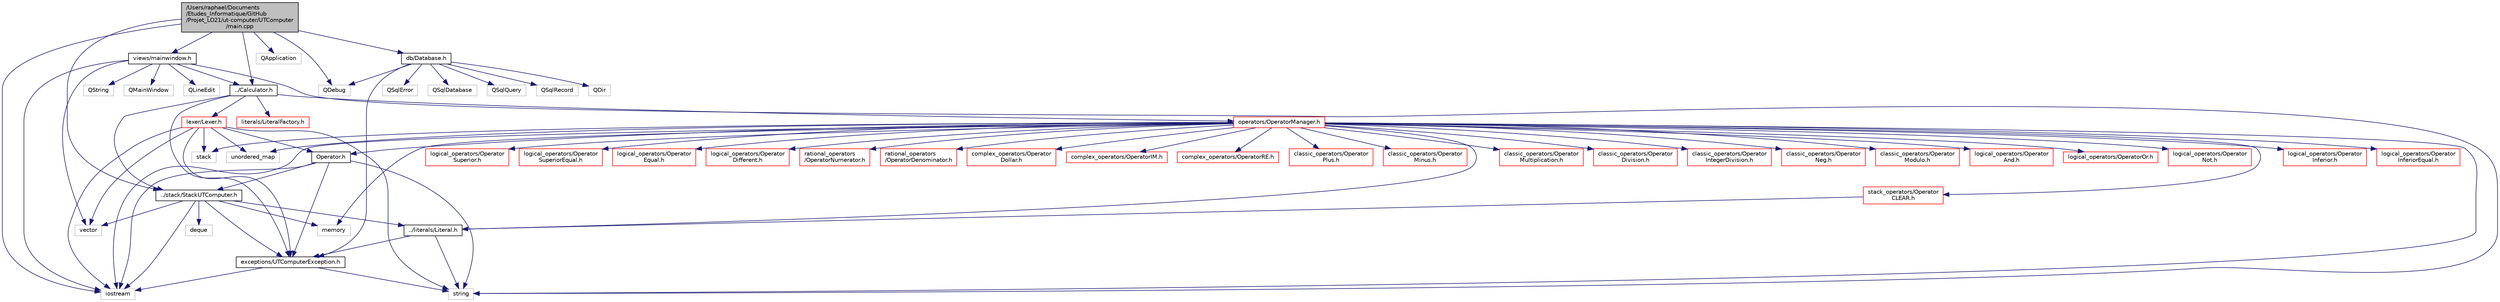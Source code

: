 digraph "/Users/raphael/Documents/Etudes_Informatique/GitHub/Projet_LO21/ut-computer/UTComputer/main.cpp"
{
  edge [fontname="Helvetica",fontsize="10",labelfontname="Helvetica",labelfontsize="10"];
  node [fontname="Helvetica",fontsize="10",shape=record];
  Node1 [label="/Users/raphael/Documents\l/Etudes_Informatique/GitHub\l/Projet_LO21/ut-computer/UTComputer\l/main.cpp",height=0.2,width=0.4,color="black", fillcolor="grey75", style="filled", fontcolor="black"];
  Node1 -> Node2 [color="midnightblue",fontsize="10",style="solid",fontname="Helvetica"];
  Node2 [label="iostream",height=0.2,width=0.4,color="grey75", fillcolor="white", style="filled"];
  Node1 -> Node3 [color="midnightblue",fontsize="10",style="solid",fontname="Helvetica"];
  Node3 [label="views/mainwindow.h",height=0.2,width=0.4,color="black", fillcolor="white", style="filled",URL="$mainwindow_8h.html"];
  Node3 -> Node4 [color="midnightblue",fontsize="10",style="solid",fontname="Helvetica"];
  Node4 [label="QMainWindow",height=0.2,width=0.4,color="grey75", fillcolor="white", style="filled"];
  Node3 -> Node5 [color="midnightblue",fontsize="10",style="solid",fontname="Helvetica"];
  Node5 [label="QLineEdit",height=0.2,width=0.4,color="grey75", fillcolor="white", style="filled"];
  Node3 -> Node6 [color="midnightblue",fontsize="10",style="solid",fontname="Helvetica"];
  Node6 [label="QString",height=0.2,width=0.4,color="grey75", fillcolor="white", style="filled"];
  Node3 -> Node7 [color="midnightblue",fontsize="10",style="solid",fontname="Helvetica"];
  Node7 [label="string",height=0.2,width=0.4,color="grey75", fillcolor="white", style="filled"];
  Node3 -> Node2 [color="midnightblue",fontsize="10",style="solid",fontname="Helvetica"];
  Node3 -> Node8 [color="midnightblue",fontsize="10",style="solid",fontname="Helvetica"];
  Node8 [label="vector",height=0.2,width=0.4,color="grey75", fillcolor="white", style="filled"];
  Node3 -> Node9 [color="midnightblue",fontsize="10",style="solid",fontname="Helvetica"];
  Node9 [label="../Calculator.h",height=0.2,width=0.4,color="black", fillcolor="white", style="filled",URL="$_calculator_8h.html"];
  Node9 -> Node10 [color="midnightblue",fontsize="10",style="solid",fontname="Helvetica"];
  Node10 [label="exceptions/UTComputerException.h",height=0.2,width=0.4,color="black", fillcolor="white", style="filled",URL="$_u_t_computer_exception_8h.html"];
  Node10 -> Node2 [color="midnightblue",fontsize="10",style="solid",fontname="Helvetica"];
  Node10 -> Node7 [color="midnightblue",fontsize="10",style="solid",fontname="Helvetica"];
  Node9 -> Node11 [color="midnightblue",fontsize="10",style="solid",fontname="Helvetica"];
  Node11 [label="operators/OperatorManager.h",height=0.2,width=0.4,color="red", fillcolor="white", style="filled",URL="$_operator_manager_8h.html"];
  Node11 -> Node2 [color="midnightblue",fontsize="10",style="solid",fontname="Helvetica"];
  Node11 -> Node12 [color="midnightblue",fontsize="10",style="solid",fontname="Helvetica"];
  Node12 [label="stack",height=0.2,width=0.4,color="grey75", fillcolor="white", style="filled"];
  Node11 -> Node13 [color="midnightblue",fontsize="10",style="solid",fontname="Helvetica"];
  Node13 [label="unordered_map",height=0.2,width=0.4,color="grey75", fillcolor="white", style="filled"];
  Node11 -> Node7 [color="midnightblue",fontsize="10",style="solid",fontname="Helvetica"];
  Node11 -> Node14 [color="midnightblue",fontsize="10",style="solid",fontname="Helvetica"];
  Node14 [label="memory",height=0.2,width=0.4,color="grey75", fillcolor="white", style="filled"];
  Node11 -> Node15 [color="midnightblue",fontsize="10",style="solid",fontname="Helvetica"];
  Node15 [label="../literals/Literal.h",height=0.2,width=0.4,color="black", fillcolor="white", style="filled",URL="$_literal_8h.html"];
  Node15 -> Node7 [color="midnightblue",fontsize="10",style="solid",fontname="Helvetica"];
  Node15 -> Node10 [color="midnightblue",fontsize="10",style="solid",fontname="Helvetica"];
  Node11 -> Node16 [color="midnightblue",fontsize="10",style="solid",fontname="Helvetica"];
  Node16 [label="Operator.h",height=0.2,width=0.4,color="black", fillcolor="white", style="filled",URL="$_operator_8h.html"];
  Node16 -> Node2 [color="midnightblue",fontsize="10",style="solid",fontname="Helvetica"];
  Node16 -> Node7 [color="midnightblue",fontsize="10",style="solid",fontname="Helvetica"];
  Node16 -> Node17 [color="midnightblue",fontsize="10",style="solid",fontname="Helvetica"];
  Node17 [label="../stack/StackUTComputer.h",height=0.2,width=0.4,color="black", fillcolor="white", style="filled",URL="$_stack_u_t_computer_8h.html"];
  Node17 -> Node2 [color="midnightblue",fontsize="10",style="solid",fontname="Helvetica"];
  Node17 -> Node18 [color="midnightblue",fontsize="10",style="solid",fontname="Helvetica"];
  Node18 [label="deque",height=0.2,width=0.4,color="grey75", fillcolor="white", style="filled"];
  Node17 -> Node14 [color="midnightblue",fontsize="10",style="solid",fontname="Helvetica"];
  Node17 -> Node8 [color="midnightblue",fontsize="10",style="solid",fontname="Helvetica"];
  Node17 -> Node10 [color="midnightblue",fontsize="10",style="solid",fontname="Helvetica"];
  Node17 -> Node15 [color="midnightblue",fontsize="10",style="solid",fontname="Helvetica"];
  Node16 -> Node10 [color="midnightblue",fontsize="10",style="solid",fontname="Helvetica"];
  Node11 -> Node19 [color="midnightblue",fontsize="10",style="solid",fontname="Helvetica"];
  Node19 [label="classic_operators/Operator\lPlus.h",height=0.2,width=0.4,color="red", fillcolor="white", style="filled",URL="$_operator_plus_8h.html"];
  Node11 -> Node20 [color="midnightblue",fontsize="10",style="solid",fontname="Helvetica"];
  Node20 [label="classic_operators/Operator\lMinus.h",height=0.2,width=0.4,color="red", fillcolor="white", style="filled",URL="$_operator_minus_8h.html"];
  Node11 -> Node21 [color="midnightblue",fontsize="10",style="solid",fontname="Helvetica"];
  Node21 [label="classic_operators/Operator\lMultiplication.h",height=0.2,width=0.4,color="red", fillcolor="white", style="filled",URL="$_operator_multiplication_8h.html"];
  Node11 -> Node22 [color="midnightblue",fontsize="10",style="solid",fontname="Helvetica"];
  Node22 [label="classic_operators/Operator\lDivision.h",height=0.2,width=0.4,color="red", fillcolor="white", style="filled",URL="$_operator_division_8h.html"];
  Node11 -> Node23 [color="midnightblue",fontsize="10",style="solid",fontname="Helvetica"];
  Node23 [label="classic_operators/Operator\lIntegerDivision.h",height=0.2,width=0.4,color="red", fillcolor="white", style="filled",URL="$_operator_integer_division_8h.html"];
  Node11 -> Node24 [color="midnightblue",fontsize="10",style="solid",fontname="Helvetica"];
  Node24 [label="classic_operators/Operator\lNeg.h",height=0.2,width=0.4,color="red", fillcolor="white", style="filled",URL="$_operator_neg_8h.html"];
  Node11 -> Node25 [color="midnightblue",fontsize="10",style="solid",fontname="Helvetica"];
  Node25 [label="classic_operators/Operator\lModulo.h",height=0.2,width=0.4,color="red", fillcolor="white", style="filled",URL="$_operator_modulo_8h.html"];
  Node11 -> Node26 [color="midnightblue",fontsize="10",style="solid",fontname="Helvetica"];
  Node26 [label="logical_operators/Operator\lAnd.h",height=0.2,width=0.4,color="red", fillcolor="white", style="filled",URL="$_operator_and_8h.html"];
  Node11 -> Node27 [color="midnightblue",fontsize="10",style="solid",fontname="Helvetica"];
  Node27 [label="logical_operators/OperatorOr.h",height=0.2,width=0.4,color="red", fillcolor="white", style="filled",URL="$_operator_or_8h.html"];
  Node11 -> Node28 [color="midnightblue",fontsize="10",style="solid",fontname="Helvetica"];
  Node28 [label="logical_operators/Operator\lNot.h",height=0.2,width=0.4,color="red", fillcolor="white", style="filled",URL="$_operator_not_8h.html"];
  Node11 -> Node29 [color="midnightblue",fontsize="10",style="solid",fontname="Helvetica"];
  Node29 [label="logical_operators/Operator\lInferior.h",height=0.2,width=0.4,color="red", fillcolor="white", style="filled",URL="$_operator_inferior_8h.html"];
  Node11 -> Node30 [color="midnightblue",fontsize="10",style="solid",fontname="Helvetica"];
  Node30 [label="logical_operators/Operator\lInferiorEqual.h",height=0.2,width=0.4,color="red", fillcolor="white", style="filled",URL="$_operator_inferior_equal_8h.html"];
  Node11 -> Node31 [color="midnightblue",fontsize="10",style="solid",fontname="Helvetica"];
  Node31 [label="logical_operators/Operator\lSuperior.h",height=0.2,width=0.4,color="red", fillcolor="white", style="filled",URL="$_operator_superior_8h.html"];
  Node11 -> Node32 [color="midnightblue",fontsize="10",style="solid",fontname="Helvetica"];
  Node32 [label="logical_operators/Operator\lSuperiorEqual.h",height=0.2,width=0.4,color="red", fillcolor="white", style="filled",URL="$_operator_superior_equal_8h.html"];
  Node11 -> Node33 [color="midnightblue",fontsize="10",style="solid",fontname="Helvetica"];
  Node33 [label="logical_operators/Operator\lEqual.h",height=0.2,width=0.4,color="red", fillcolor="white", style="filled",URL="$_operator_equal_8h.html"];
  Node11 -> Node34 [color="midnightblue",fontsize="10",style="solid",fontname="Helvetica"];
  Node34 [label="logical_operators/Operator\lDifferent.h",height=0.2,width=0.4,color="red", fillcolor="white", style="filled",URL="$_operator_different_8h.html"];
  Node11 -> Node35 [color="midnightblue",fontsize="10",style="solid",fontname="Helvetica"];
  Node35 [label="rational_operators\l/OperatorNumerator.h",height=0.2,width=0.4,color="red", fillcolor="white", style="filled",URL="$_operator_numerator_8h.html"];
  Node11 -> Node36 [color="midnightblue",fontsize="10",style="solid",fontname="Helvetica"];
  Node36 [label="rational_operators\l/OperatorDenominator.h",height=0.2,width=0.4,color="red", fillcolor="white", style="filled",URL="$_operator_denominator_8h.html"];
  Node11 -> Node37 [color="midnightblue",fontsize="10",style="solid",fontname="Helvetica"];
  Node37 [label="complex_operators/Operator\lDollar.h",height=0.2,width=0.4,color="red", fillcolor="white", style="filled",URL="$_operator_dollar_8h.html"];
  Node11 -> Node38 [color="midnightblue",fontsize="10",style="solid",fontname="Helvetica"];
  Node38 [label="complex_operators/OperatorIM.h",height=0.2,width=0.4,color="red", fillcolor="white", style="filled",URL="$_operator_i_m_8h.html"];
  Node11 -> Node39 [color="midnightblue",fontsize="10",style="solid",fontname="Helvetica"];
  Node39 [label="complex_operators/OperatorRE.h",height=0.2,width=0.4,color="red", fillcolor="white", style="filled",URL="$_operator_r_e_8h.html"];
  Node11 -> Node40 [color="midnightblue",fontsize="10",style="solid",fontname="Helvetica"];
  Node40 [label="stack_operators/Operator\lCLEAR.h",height=0.2,width=0.4,color="red", fillcolor="white", style="filled",URL="$_operator_c_l_e_a_r_8h.html"];
  Node40 -> Node15 [color="midnightblue",fontsize="10",style="solid",fontname="Helvetica"];
  Node9 -> Node17 [color="midnightblue",fontsize="10",style="solid",fontname="Helvetica"];
  Node9 -> Node41 [color="midnightblue",fontsize="10",style="solid",fontname="Helvetica"];
  Node41 [label="lexer/Lexer.h",height=0.2,width=0.4,color="red", fillcolor="white", style="filled",URL="$_lexer_8h.html",tooltip="File containing the LexerUTComputer class. "];
  Node41 -> Node2 [color="midnightblue",fontsize="10",style="solid",fontname="Helvetica"];
  Node41 -> Node7 [color="midnightblue",fontsize="10",style="solid",fontname="Helvetica"];
  Node41 -> Node8 [color="midnightblue",fontsize="10",style="solid",fontname="Helvetica"];
  Node41 -> Node12 [color="midnightblue",fontsize="10",style="solid",fontname="Helvetica"];
  Node41 -> Node13 [color="midnightblue",fontsize="10",style="solid",fontname="Helvetica"];
  Node41 -> Node16 [color="midnightblue",fontsize="10",style="solid",fontname="Helvetica"];
  Node41 -> Node10 [color="midnightblue",fontsize="10",style="solid",fontname="Helvetica"];
  Node9 -> Node42 [color="midnightblue",fontsize="10",style="solid",fontname="Helvetica"];
  Node42 [label="literals/LiteralFactory.h",height=0.2,width=0.4,color="red", fillcolor="white", style="filled",URL="$_literal_factory_8h.html"];
  Node1 -> Node43 [color="midnightblue",fontsize="10",style="solid",fontname="Helvetica"];
  Node43 [label="QApplication",height=0.2,width=0.4,color="grey75", fillcolor="white", style="filled"];
  Node1 -> Node17 [color="midnightblue",fontsize="10",style="solid",fontname="Helvetica"];
  Node1 -> Node44 [color="midnightblue",fontsize="10",style="solid",fontname="Helvetica"];
  Node44 [label="db/Database.h",height=0.2,width=0.4,color="black", fillcolor="white", style="filled",URL="$_database_8h.html"];
  Node44 -> Node45 [color="midnightblue",fontsize="10",style="solid",fontname="Helvetica"];
  Node45 [label="QSqlDatabase",height=0.2,width=0.4,color="grey75", fillcolor="white", style="filled"];
  Node44 -> Node46 [color="midnightblue",fontsize="10",style="solid",fontname="Helvetica"];
  Node46 [label="QDebug",height=0.2,width=0.4,color="grey75", fillcolor="white", style="filled"];
  Node44 -> Node47 [color="midnightblue",fontsize="10",style="solid",fontname="Helvetica"];
  Node47 [label="QSqlQuery",height=0.2,width=0.4,color="grey75", fillcolor="white", style="filled"];
  Node44 -> Node48 [color="midnightblue",fontsize="10",style="solid",fontname="Helvetica"];
  Node48 [label="QSqlRecord",height=0.2,width=0.4,color="grey75", fillcolor="white", style="filled"];
  Node44 -> Node49 [color="midnightblue",fontsize="10",style="solid",fontname="Helvetica"];
  Node49 [label="QDir",height=0.2,width=0.4,color="grey75", fillcolor="white", style="filled"];
  Node44 -> Node50 [color="midnightblue",fontsize="10",style="solid",fontname="Helvetica"];
  Node50 [label="QSqlError",height=0.2,width=0.4,color="grey75", fillcolor="white", style="filled"];
  Node44 -> Node10 [color="midnightblue",fontsize="10",style="solid",fontname="Helvetica"];
  Node1 -> Node9 [color="midnightblue",fontsize="10",style="solid",fontname="Helvetica"];
  Node1 -> Node46 [color="midnightblue",fontsize="10",style="solid",fontname="Helvetica"];
}
